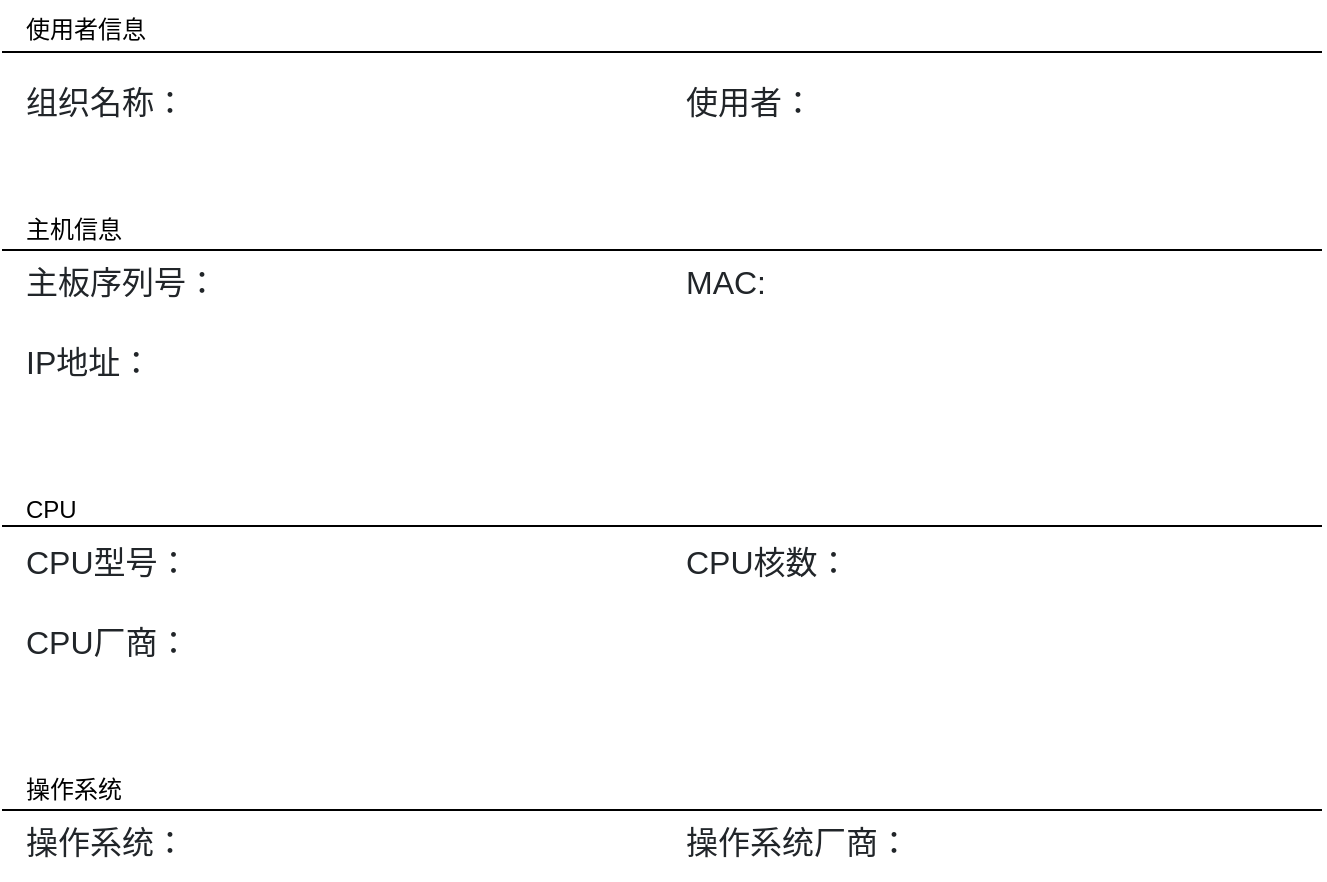 <mxfile version="16.1.0" type="github"><diagram id="i8eQaSQ3ZctLGV6-Rtwk" name="Page-1"><mxGraphModel dx="1105" dy="491" grid="1" gridSize="10" guides="1" tooltips="1" connect="1" arrows="1" fold="1" page="1" pageScale="1" pageWidth="827" pageHeight="1169" math="0" shadow="0"><root><mxCell id="0"/><mxCell id="1" parent="0"/><mxCell id="MYUhRi-zX4M6IPLTBC18-26" value="主板序列号：" style="fillColor=none;strokeColor=none;align=left;fontSize=16;fontColor=#212529;" vertex="1" parent="1"><mxGeometry x="130" y="210" width="200" height="40" as="geometry"/></mxCell><mxCell id="MYUhRi-zX4M6IPLTBC18-28" value="组织名称：" style="fillColor=none;strokeColor=none;align=left;fontSize=16;fontColor=#212529;" vertex="1" parent="1"><mxGeometry x="130" y="120" width="200" height="40" as="geometry"/></mxCell><mxCell id="MYUhRi-zX4M6IPLTBC18-30" value="IP地址：" style="fillColor=none;strokeColor=none;align=left;fontSize=16;fontColor=#212529;" vertex="1" parent="1"><mxGeometry x="130" y="250" width="200" height="40" as="geometry"/></mxCell><mxCell id="MYUhRi-zX4M6IPLTBC18-32" value="操作系统：" style="fillColor=none;strokeColor=none;align=left;fontSize=16;fontColor=#212529;" vertex="1" parent="1"><mxGeometry x="130" y="490" width="200" height="40" as="geometry"/></mxCell><mxCell id="MYUhRi-zX4M6IPLTBC18-36" value="MAC:" style="fillColor=none;strokeColor=none;align=left;fontSize=16;fontColor=#212529;" vertex="1" parent="1"><mxGeometry x="460" y="210" width="200" height="40" as="geometry"/></mxCell><mxCell id="MYUhRi-zX4M6IPLTBC18-38" value="使用者：" style="fillColor=none;strokeColor=none;align=left;fontSize=16;fontColor=#212529;" vertex="1" parent="1"><mxGeometry x="460" y="120" width="200" height="40" as="geometry"/></mxCell><mxCell id="MYUhRi-zX4M6IPLTBC18-42" value="操作系统厂商：" style="fillColor=none;strokeColor=none;align=left;fontSize=16;fontColor=#212529;" vertex="1" parent="1"><mxGeometry x="460" y="490" width="200" height="40" as="geometry"/></mxCell><mxCell id="MYUhRi-zX4M6IPLTBC18-46" value="CPU型号：" style="fillColor=none;strokeColor=none;align=left;fontSize=16;fontColor=#212529;" vertex="1" parent="1"><mxGeometry x="130" y="350" width="200" height="40" as="geometry"/></mxCell><mxCell id="MYUhRi-zX4M6IPLTBC18-48" value="CPU核数：" style="fillColor=none;strokeColor=none;align=left;fontSize=16;fontColor=#212529;" vertex="1" parent="1"><mxGeometry x="460" y="350" width="200" height="40" as="geometry"/></mxCell><mxCell id="MYUhRi-zX4M6IPLTBC18-50" value="CPU厂商：" style="fillColor=none;strokeColor=none;align=left;fontSize=16;fontColor=#212529;" vertex="1" parent="1"><mxGeometry x="130" y="390" width="200" height="40" as="geometry"/></mxCell><mxCell id="MYUhRi-zX4M6IPLTBC18-52" value="使用者信息" style="text;html=1;strokeColor=none;fillColor=none;align=left;verticalAlign=middle;whiteSpace=wrap;rounded=0;" vertex="1" parent="1"><mxGeometry x="130" y="90" width="110" height="30" as="geometry"/></mxCell><mxCell id="MYUhRi-zX4M6IPLTBC18-55" value="主机信息" style="text;html=1;strokeColor=none;fillColor=none;align=left;verticalAlign=middle;whiteSpace=wrap;rounded=0;" vertex="1" parent="1"><mxGeometry x="130" y="190" width="110" height="30" as="geometry"/></mxCell><mxCell id="MYUhRi-zX4M6IPLTBC18-56" value="CPU&amp;nbsp;" style="text;html=1;strokeColor=none;fillColor=none;align=left;verticalAlign=middle;whiteSpace=wrap;rounded=0;" vertex="1" parent="1"><mxGeometry x="130" y="330" width="110" height="30" as="geometry"/></mxCell><mxCell id="MYUhRi-zX4M6IPLTBC18-57" value="操作系统" style="text;html=1;strokeColor=none;fillColor=none;align=left;verticalAlign=middle;whiteSpace=wrap;rounded=0;" vertex="1" parent="1"><mxGeometry x="130" y="470" width="110" height="30" as="geometry"/></mxCell><mxCell id="MYUhRi-zX4M6IPLTBC18-58" value="" style="endArrow=none;html=1;rounded=0;" edge="1" parent="1"><mxGeometry width="50" height="50" relative="1" as="geometry"><mxPoint x="120" y="116" as="sourcePoint"/><mxPoint x="780" y="116" as="targetPoint"/></mxGeometry></mxCell><mxCell id="MYUhRi-zX4M6IPLTBC18-60" value="" style="endArrow=none;html=1;rounded=0;" edge="1" parent="1"><mxGeometry width="50" height="50" relative="1" as="geometry"><mxPoint x="120" y="215" as="sourcePoint"/><mxPoint x="780" y="215" as="targetPoint"/></mxGeometry></mxCell><mxCell id="MYUhRi-zX4M6IPLTBC18-61" value="" style="endArrow=none;html=1;rounded=0;" edge="1" parent="1"><mxGeometry width="50" height="50" relative="1" as="geometry"><mxPoint x="120" y="353" as="sourcePoint"/><mxPoint x="780" y="353" as="targetPoint"/></mxGeometry></mxCell><mxCell id="MYUhRi-zX4M6IPLTBC18-62" value="" style="endArrow=none;html=1;rounded=0;" edge="1" parent="1"><mxGeometry width="50" height="50" relative="1" as="geometry"><mxPoint x="120" y="495" as="sourcePoint"/><mxPoint x="780" y="495" as="targetPoint"/></mxGeometry></mxCell></root></mxGraphModel></diagram></mxfile>